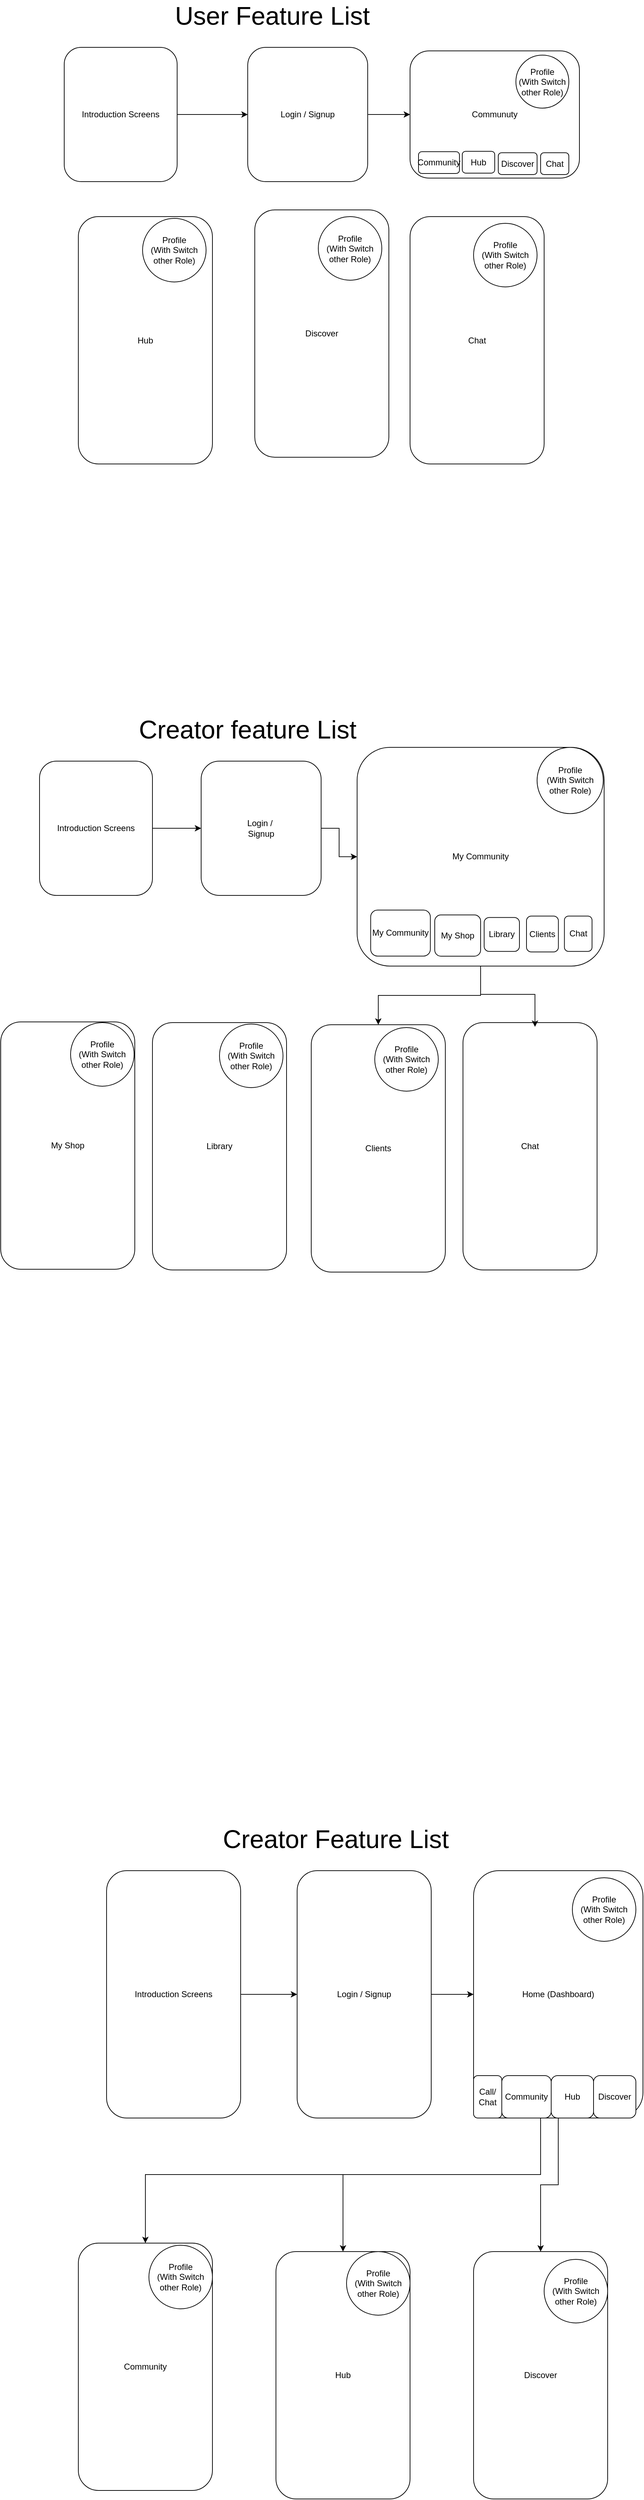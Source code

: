 <mxfile version="24.2.5" type="github">
  <diagram name="Page-1" id="b13H_3sS8UQXDrq0NdWF">
    <mxGraphModel dx="1584" dy="848" grid="1" gridSize="10" guides="1" tooltips="1" connect="1" arrows="1" fold="1" page="1" pageScale="1" pageWidth="850" pageHeight="1100" math="0" shadow="0">
      <root>
        <mxCell id="0" />
        <mxCell id="1" parent="0" />
        <mxCell id="gg7koDfm8abSmysJdb-q-20" value="" style="group" vertex="1" connectable="0" parent="1">
          <mxGeometry x="40" y="20" width="870" height="1793" as="geometry" />
        </mxCell>
        <mxCell id="gg7koDfm8abSmysJdb-q-18" value="" style="group" vertex="1" connectable="0" parent="gg7koDfm8abSmysJdb-q-20">
          <mxGeometry x="560" y="60" width="240" height="180" as="geometry" />
        </mxCell>
        <mxCell id="gg7koDfm8abSmysJdb-q-3" value="Communuty" style="rounded=1;whiteSpace=wrap;html=1;" vertex="1" parent="gg7koDfm8abSmysJdb-q-18">
          <mxGeometry y="5" width="240" height="180" as="geometry" />
        </mxCell>
        <mxCell id="gg7koDfm8abSmysJdb-q-12" value="Community" style="rounded=1;whiteSpace=wrap;html=1;" vertex="1" parent="gg7koDfm8abSmysJdb-q-18">
          <mxGeometry x="12" y="147.6" width="58" height="30.857" as="geometry" />
        </mxCell>
        <mxCell id="gg7koDfm8abSmysJdb-q-13" value="Hub" style="rounded=1;whiteSpace=wrap;html=1;" vertex="1" parent="gg7koDfm8abSmysJdb-q-18">
          <mxGeometry x="74" y="147.086" width="46" height="30.857" as="geometry" />
        </mxCell>
        <mxCell id="gg7koDfm8abSmysJdb-q-14" value="Discover" style="rounded=1;whiteSpace=wrap;html=1;" vertex="1" parent="gg7koDfm8abSmysJdb-q-18">
          <mxGeometry x="125" y="149.143" width="55" height="30.857" as="geometry" />
        </mxCell>
        <mxCell id="gg7koDfm8abSmysJdb-q-15" value="Profile&lt;div&gt;(With Switch other Role)&lt;/div&gt;" style="ellipse;whiteSpace=wrap;html=1;aspect=fixed;" vertex="1" parent="gg7koDfm8abSmysJdb-q-18">
          <mxGeometry x="150" y="11" width="75" height="75" as="geometry" />
        </mxCell>
        <mxCell id="gg7koDfm8abSmysJdb-q-16" value="&lt;span style=&quot;background-color: initial;&quot;&gt;Chat&lt;/span&gt;" style="rounded=1;whiteSpace=wrap;html=1;" vertex="1" parent="gg7koDfm8abSmysJdb-q-18">
          <mxGeometry x="185" y="149.143" width="40" height="30.857" as="geometry" />
        </mxCell>
        <mxCell id="gg7koDfm8abSmysJdb-q-49" value="" style="group" vertex="1" connectable="0" parent="gg7koDfm8abSmysJdb-q-20">
          <mxGeometry x="70" width="680" height="649.5" as="geometry" />
        </mxCell>
        <mxCell id="gg7koDfm8abSmysJdb-q-7" value="" style="edgeStyle=orthogonalEdgeStyle;rounded=0;orthogonalLoop=1;jettySize=auto;html=1;" edge="1" parent="gg7koDfm8abSmysJdb-q-49" source="gg7koDfm8abSmysJdb-q-1" target="gg7koDfm8abSmysJdb-q-2">
          <mxGeometry relative="1" as="geometry" />
        </mxCell>
        <mxCell id="gg7koDfm8abSmysJdb-q-1" value="Introduction Screens" style="rounded=1;whiteSpace=wrap;html=1;" vertex="1" parent="gg7koDfm8abSmysJdb-q-49">
          <mxGeometry y="60" width="160" height="190" as="geometry" />
        </mxCell>
        <mxCell id="gg7koDfm8abSmysJdb-q-8" value="" style="edgeStyle=orthogonalEdgeStyle;rounded=0;orthogonalLoop=1;jettySize=auto;html=1;" edge="1" parent="gg7koDfm8abSmysJdb-q-49" source="gg7koDfm8abSmysJdb-q-2" target="gg7koDfm8abSmysJdb-q-3">
          <mxGeometry relative="1" as="geometry" />
        </mxCell>
        <mxCell id="gg7koDfm8abSmysJdb-q-2" value="Login / Signup" style="rounded=1;whiteSpace=wrap;html=1;" vertex="1" parent="gg7koDfm8abSmysJdb-q-49">
          <mxGeometry x="260" y="60" width="170" height="190" as="geometry" />
        </mxCell>
        <mxCell id="gg7koDfm8abSmysJdb-q-5" value="Hub" style="rounded=1;whiteSpace=wrap;html=1;" vertex="1" parent="gg7koDfm8abSmysJdb-q-49">
          <mxGeometry x="20" y="299.5" width="190" height="350" as="geometry" />
        </mxCell>
        <mxCell id="gg7koDfm8abSmysJdb-q-6" value="Discover" style="rounded=1;whiteSpace=wrap;html=1;" vertex="1" parent="gg7koDfm8abSmysJdb-q-49">
          <mxGeometry x="270" y="290" width="190" height="350" as="geometry" />
        </mxCell>
        <mxCell id="gg7koDfm8abSmysJdb-q-17" value="&lt;font style=&quot;font-size: 36px;&quot;&gt;User Feature List&lt;/font&gt;" style="text;html=1;align=center;verticalAlign=middle;whiteSpace=wrap;rounded=0;" vertex="1" parent="gg7koDfm8abSmysJdb-q-49">
          <mxGeometry x="100" width="390" height="30" as="geometry" />
        </mxCell>
        <mxCell id="gg7koDfm8abSmysJdb-q-21" value="Profile&lt;div&gt;(With Switch other Role)&lt;/div&gt;" style="ellipse;whiteSpace=wrap;html=1;aspect=fixed;" vertex="1" parent="gg7koDfm8abSmysJdb-q-49">
          <mxGeometry x="360" y="299.5" width="90" height="90" as="geometry" />
        </mxCell>
        <mxCell id="gg7koDfm8abSmysJdb-q-22" value="Profile&lt;div&gt;(With Switch other Role)&lt;/div&gt;" style="ellipse;whiteSpace=wrap;html=1;aspect=fixed;" vertex="1" parent="gg7koDfm8abSmysJdb-q-49">
          <mxGeometry x="111" y="302" width="90" height="90" as="geometry" />
        </mxCell>
        <mxCell id="gg7koDfm8abSmysJdb-q-47" value="Chat" style="rounded=1;whiteSpace=wrap;html=1;" vertex="1" parent="gg7koDfm8abSmysJdb-q-49">
          <mxGeometry x="490" y="299.5" width="190" height="350" as="geometry" />
        </mxCell>
        <mxCell id="gg7koDfm8abSmysJdb-q-48" value="Profile&lt;div&gt;(With Switch other Role)&lt;/div&gt;" style="ellipse;whiteSpace=wrap;html=1;aspect=fixed;" vertex="1" parent="gg7koDfm8abSmysJdb-q-49">
          <mxGeometry x="580" y="309" width="90" height="90" as="geometry" />
        </mxCell>
        <mxCell id="gg7koDfm8abSmysJdb-q-56" value="Clients" style="rounded=1;whiteSpace=wrap;html=1;" vertex="1" parent="gg7koDfm8abSmysJdb-q-20">
          <mxGeometry x="420" y="1443" width="190" height="350" as="geometry" />
        </mxCell>
        <mxCell id="gg7koDfm8abSmysJdb-q-75" value="My Shop" style="rounded=1;whiteSpace=wrap;html=1;" vertex="1" parent="gg7koDfm8abSmysJdb-q-20">
          <mxGeometry x="-20" y="1439" width="190" height="350" as="geometry" />
        </mxCell>
        <mxCell id="gg7koDfm8abSmysJdb-q-24" value="" style="group" vertex="1" connectable="0" parent="1">
          <mxGeometry x="130" y="2600" width="800" height="949" as="geometry" />
        </mxCell>
        <mxCell id="gg7koDfm8abSmysJdb-q-25" value="" style="edgeStyle=orthogonalEdgeStyle;rounded=0;orthogonalLoop=1;jettySize=auto;html=1;" edge="1" parent="gg7koDfm8abSmysJdb-q-24" source="gg7koDfm8abSmysJdb-q-26" target="gg7koDfm8abSmysJdb-q-28">
          <mxGeometry relative="1" as="geometry" />
        </mxCell>
        <mxCell id="gg7koDfm8abSmysJdb-q-26" value="Introduction Screens" style="rounded=1;whiteSpace=wrap;html=1;" vertex="1" parent="gg7koDfm8abSmysJdb-q-24">
          <mxGeometry x="40" y="60" width="190" height="350" as="geometry" />
        </mxCell>
        <mxCell id="gg7koDfm8abSmysJdb-q-27" value="" style="edgeStyle=orthogonalEdgeStyle;rounded=0;orthogonalLoop=1;jettySize=auto;html=1;" edge="1" parent="gg7koDfm8abSmysJdb-q-24" source="gg7koDfm8abSmysJdb-q-28" target="gg7koDfm8abSmysJdb-q-37">
          <mxGeometry relative="1" as="geometry" />
        </mxCell>
        <mxCell id="gg7koDfm8abSmysJdb-q-28" value="Login / Signup" style="rounded=1;whiteSpace=wrap;html=1;" vertex="1" parent="gg7koDfm8abSmysJdb-q-24">
          <mxGeometry x="310" y="60" width="190" height="350" as="geometry" />
        </mxCell>
        <mxCell id="gg7koDfm8abSmysJdb-q-29" style="edgeStyle=orthogonalEdgeStyle;rounded=0;orthogonalLoop=1;jettySize=auto;html=1;entryX=0.5;entryY=0;entryDx=0;entryDy=0;" edge="1" parent="gg7koDfm8abSmysJdb-q-24" source="gg7koDfm8abSmysJdb-q-37" target="gg7koDfm8abSmysJdb-q-32">
          <mxGeometry relative="1" as="geometry">
            <Array as="points">
              <mxPoint x="655" y="490" />
              <mxPoint x="95" y="490" />
            </Array>
          </mxGeometry>
        </mxCell>
        <mxCell id="gg7koDfm8abSmysJdb-q-30" style="edgeStyle=orthogonalEdgeStyle;rounded=0;orthogonalLoop=1;jettySize=auto;html=1;" edge="1" parent="gg7koDfm8abSmysJdb-q-24" source="gg7koDfm8abSmysJdb-q-37" target="gg7koDfm8abSmysJdb-q-33">
          <mxGeometry relative="1" as="geometry">
            <Array as="points">
              <mxPoint x="655" y="490" />
              <mxPoint x="375" y="490" />
            </Array>
          </mxGeometry>
        </mxCell>
        <mxCell id="gg7koDfm8abSmysJdb-q-31" style="edgeStyle=orthogonalEdgeStyle;rounded=0;orthogonalLoop=1;jettySize=auto;html=1;" edge="1" parent="gg7koDfm8abSmysJdb-q-24" source="gg7koDfm8abSmysJdb-q-37" target="gg7koDfm8abSmysJdb-q-34">
          <mxGeometry relative="1" as="geometry" />
        </mxCell>
        <mxCell id="gg7koDfm8abSmysJdb-q-32" value="Community" style="rounded=1;whiteSpace=wrap;html=1;" vertex="1" parent="gg7koDfm8abSmysJdb-q-24">
          <mxGeometry y="587" width="190" height="350" as="geometry" />
        </mxCell>
        <mxCell id="gg7koDfm8abSmysJdb-q-33" value="Hub" style="rounded=1;whiteSpace=wrap;html=1;" vertex="1" parent="gg7koDfm8abSmysJdb-q-24">
          <mxGeometry x="280" y="599" width="190" height="350" as="geometry" />
        </mxCell>
        <mxCell id="gg7koDfm8abSmysJdb-q-34" value="Discover" style="rounded=1;whiteSpace=wrap;html=1;" vertex="1" parent="gg7koDfm8abSmysJdb-q-24">
          <mxGeometry x="560" y="599" width="190" height="350" as="geometry" />
        </mxCell>
        <mxCell id="gg7koDfm8abSmysJdb-q-35" value="&lt;font style=&quot;font-size: 36px;&quot;&gt;Creator Feature List&lt;/font&gt;" style="text;html=1;align=center;verticalAlign=middle;whiteSpace=wrap;rounded=0;" vertex="1" parent="gg7koDfm8abSmysJdb-q-24">
          <mxGeometry x="170" width="390" height="30" as="geometry" />
        </mxCell>
        <mxCell id="gg7koDfm8abSmysJdb-q-36" value="" style="group" vertex="1" connectable="0" parent="gg7koDfm8abSmysJdb-q-24">
          <mxGeometry x="560" y="60" width="240" height="350" as="geometry" />
        </mxCell>
        <mxCell id="gg7koDfm8abSmysJdb-q-37" value="Home (Dashboard)" style="rounded=1;whiteSpace=wrap;html=1;" vertex="1" parent="gg7koDfm8abSmysJdb-q-36">
          <mxGeometry width="240" height="350" as="geometry" />
        </mxCell>
        <mxCell id="gg7koDfm8abSmysJdb-q-38" value="Community" style="rounded=1;whiteSpace=wrap;html=1;" vertex="1" parent="gg7koDfm8abSmysJdb-q-36">
          <mxGeometry x="40" y="290" width="70" height="60" as="geometry" />
        </mxCell>
        <mxCell id="gg7koDfm8abSmysJdb-q-39" value="Hub" style="rounded=1;whiteSpace=wrap;html=1;" vertex="1" parent="gg7koDfm8abSmysJdb-q-36">
          <mxGeometry x="110" y="290" width="60" height="60" as="geometry" />
        </mxCell>
        <mxCell id="gg7koDfm8abSmysJdb-q-40" value="Discover" style="rounded=1;whiteSpace=wrap;html=1;" vertex="1" parent="gg7koDfm8abSmysJdb-q-36">
          <mxGeometry x="170" y="290" width="60" height="60" as="geometry" />
        </mxCell>
        <mxCell id="gg7koDfm8abSmysJdb-q-41" value="Profile&lt;div&gt;(With Switch other Role)&lt;/div&gt;" style="ellipse;whiteSpace=wrap;html=1;aspect=fixed;" vertex="1" parent="gg7koDfm8abSmysJdb-q-36">
          <mxGeometry x="140" y="10" width="90" height="90" as="geometry" />
        </mxCell>
        <mxCell id="gg7koDfm8abSmysJdb-q-42" value="Call/&lt;div&gt;Chat&lt;/div&gt;" style="rounded=1;whiteSpace=wrap;html=1;" vertex="1" parent="gg7koDfm8abSmysJdb-q-36">
          <mxGeometry y="290" width="40" height="60" as="geometry" />
        </mxCell>
        <mxCell id="gg7koDfm8abSmysJdb-q-43" value="Profile&lt;div&gt;(With Switch other Role)&lt;/div&gt;" style="ellipse;whiteSpace=wrap;html=1;aspect=fixed;" vertex="1" parent="gg7koDfm8abSmysJdb-q-24">
          <mxGeometry x="660" y="610" width="90" height="90" as="geometry" />
        </mxCell>
        <mxCell id="gg7koDfm8abSmysJdb-q-44" value="Profile&lt;div&gt;(With Switch other Role)&lt;/div&gt;" style="ellipse;whiteSpace=wrap;html=1;aspect=fixed;" vertex="1" parent="gg7koDfm8abSmysJdb-q-24">
          <mxGeometry x="380" y="599" width="90" height="90" as="geometry" />
        </mxCell>
        <mxCell id="gg7koDfm8abSmysJdb-q-45" value="Profile&lt;div&gt;(With Switch other Role)&lt;/div&gt;" style="ellipse;whiteSpace=wrap;html=1;aspect=fixed;" vertex="1" parent="gg7koDfm8abSmysJdb-q-24">
          <mxGeometry x="100" y="590" width="90" height="90" as="geometry" />
        </mxCell>
        <mxCell id="gg7koDfm8abSmysJdb-q-50" value="" style="group" vertex="1" connectable="0" parent="1">
          <mxGeometry x="75" y="1030" width="800" height="800" as="geometry" />
        </mxCell>
        <mxCell id="gg7koDfm8abSmysJdb-q-51" value="" style="edgeStyle=orthogonalEdgeStyle;rounded=0;orthogonalLoop=1;jettySize=auto;html=1;" edge="1" parent="gg7koDfm8abSmysJdb-q-50" source="gg7koDfm8abSmysJdb-q-52" target="gg7koDfm8abSmysJdb-q-54">
          <mxGeometry relative="1" as="geometry" />
        </mxCell>
        <mxCell id="gg7koDfm8abSmysJdb-q-52" value="Introduction Screens" style="rounded=1;whiteSpace=wrap;html=1;" vertex="1" parent="gg7koDfm8abSmysJdb-q-50">
          <mxGeometry y="60" width="160" height="190" as="geometry" />
        </mxCell>
        <mxCell id="gg7koDfm8abSmysJdb-q-53" value="" style="edgeStyle=orthogonalEdgeStyle;rounded=0;orthogonalLoop=1;jettySize=auto;html=1;" edge="1" parent="gg7koDfm8abSmysJdb-q-50" source="gg7koDfm8abSmysJdb-q-54">
          <mxGeometry relative="1" as="geometry" />
        </mxCell>
        <mxCell id="gg7koDfm8abSmysJdb-q-69" value="" style="edgeStyle=orthogonalEdgeStyle;rounded=0;orthogonalLoop=1;jettySize=auto;html=1;" edge="1" parent="gg7koDfm8abSmysJdb-q-50" source="gg7koDfm8abSmysJdb-q-54" target="gg7koDfm8abSmysJdb-q-63">
          <mxGeometry relative="1" as="geometry" />
        </mxCell>
        <mxCell id="gg7koDfm8abSmysJdb-q-54" value="Login /&amp;nbsp;&lt;div&gt;Signup&lt;/div&gt;" style="rounded=1;whiteSpace=wrap;html=1;" vertex="1" parent="gg7koDfm8abSmysJdb-q-50">
          <mxGeometry x="229" y="60" width="170" height="190" as="geometry" />
        </mxCell>
        <mxCell id="gg7koDfm8abSmysJdb-q-55" value="Library" style="rounded=1;whiteSpace=wrap;html=1;" vertex="1" parent="gg7koDfm8abSmysJdb-q-50">
          <mxGeometry x="160" y="430" width="190" height="350" as="geometry" />
        </mxCell>
        <mxCell id="gg7koDfm8abSmysJdb-q-57" value="&lt;font style=&quot;font-size: 36px;&quot;&gt;Creator feature List&lt;/font&gt;" style="text;html=1;align=center;verticalAlign=middle;whiteSpace=wrap;rounded=0;" vertex="1" parent="gg7koDfm8abSmysJdb-q-50">
          <mxGeometry x="100" width="390" height="30" as="geometry" />
        </mxCell>
        <mxCell id="gg7koDfm8abSmysJdb-q-59" value="Profile&lt;div&gt;(With Switch other Role)&lt;/div&gt;" style="ellipse;whiteSpace=wrap;html=1;aspect=fixed;" vertex="1" parent="gg7koDfm8abSmysJdb-q-50">
          <mxGeometry x="255" y="432" width="90" height="90" as="geometry" />
        </mxCell>
        <mxCell id="gg7koDfm8abSmysJdb-q-62" value="" style="group" vertex="1" connectable="0" parent="gg7koDfm8abSmysJdb-q-50">
          <mxGeometry x="450" y="30" width="350" height="380" as="geometry" />
        </mxCell>
        <mxCell id="gg7koDfm8abSmysJdb-q-63" value="My Community" style="rounded=1;whiteSpace=wrap;html=1;" vertex="1" parent="gg7koDfm8abSmysJdb-q-62">
          <mxGeometry y="10.56" width="350" height="309.44" as="geometry" />
        </mxCell>
        <mxCell id="gg7koDfm8abSmysJdb-q-64" value="My Community" style="rounded=1;whiteSpace=wrap;html=1;" vertex="1" parent="gg7koDfm8abSmysJdb-q-62">
          <mxGeometry x="19.208" y="240.74" width="84.583" height="65.143" as="geometry" />
        </mxCell>
        <mxCell id="gg7koDfm8abSmysJdb-q-65" value="My Shop" style="rounded=1;whiteSpace=wrap;html=1;" vertex="1" parent="gg7koDfm8abSmysJdb-q-62">
          <mxGeometry x="110" y="247.65" width="65" height="58.35" as="geometry" />
        </mxCell>
        <mxCell id="gg7koDfm8abSmysJdb-q-66" value="Clients" style="rounded=1;whiteSpace=wrap;html=1;" vertex="1" parent="gg7koDfm8abSmysJdb-q-62">
          <mxGeometry x="240" y="249.23" width="45.21" height="50.77" as="geometry" />
        </mxCell>
        <mxCell id="gg7koDfm8abSmysJdb-q-67" value="Profile&lt;div&gt;(With Switch other Role)&lt;/div&gt;" style="ellipse;whiteSpace=wrap;html=1;aspect=fixed;" vertex="1" parent="gg7koDfm8abSmysJdb-q-62">
          <mxGeometry x="255" y="10.56" width="93.75" height="93.75" as="geometry" />
        </mxCell>
        <mxCell id="gg7koDfm8abSmysJdb-q-68" value="&lt;span style=&quot;background-color: initial;&quot;&gt;Chat&lt;/span&gt;" style="rounded=1;whiteSpace=wrap;html=1;" vertex="1" parent="gg7koDfm8abSmysJdb-q-62">
          <mxGeometry x="293.75" y="249.23" width="39.12" height="50" as="geometry" />
        </mxCell>
        <mxCell id="gg7koDfm8abSmysJdb-q-74" value="Library" style="rounded=1;whiteSpace=wrap;html=1;" vertex="1" parent="gg7koDfm8abSmysJdb-q-62">
          <mxGeometry x="180" y="251.27" width="50" height="47.96" as="geometry" />
        </mxCell>
        <mxCell id="gg7koDfm8abSmysJdb-q-60" value="Chat" style="rounded=1;whiteSpace=wrap;html=1;" vertex="1" parent="gg7koDfm8abSmysJdb-q-50">
          <mxGeometry x="600" y="430" width="190" height="350" as="geometry" />
        </mxCell>
        <mxCell id="gg7koDfm8abSmysJdb-q-58" value="Profile&lt;div&gt;(With Switch other Role)&lt;/div&gt;" style="ellipse;whiteSpace=wrap;html=1;aspect=fixed;" vertex="1" parent="gg7koDfm8abSmysJdb-q-50">
          <mxGeometry x="475" y="437" width="90" height="90" as="geometry" />
        </mxCell>
        <mxCell id="gg7koDfm8abSmysJdb-q-73" style="edgeStyle=orthogonalEdgeStyle;rounded=0;orthogonalLoop=1;jettySize=auto;html=1;entryX=0.537;entryY=0.017;entryDx=0;entryDy=0;entryPerimeter=0;" edge="1" parent="gg7koDfm8abSmysJdb-q-50" source="gg7koDfm8abSmysJdb-q-63" target="gg7koDfm8abSmysJdb-q-60">
          <mxGeometry relative="1" as="geometry" />
        </mxCell>
        <mxCell id="gg7koDfm8abSmysJdb-q-76" value="Profile&lt;div&gt;(With Switch other Role)&lt;/div&gt;" style="ellipse;whiteSpace=wrap;html=1;aspect=fixed;" vertex="1" parent="gg7koDfm8abSmysJdb-q-50">
          <mxGeometry x="44" y="430" width="90" height="90" as="geometry" />
        </mxCell>
        <mxCell id="gg7koDfm8abSmysJdb-q-72" style="edgeStyle=orthogonalEdgeStyle;rounded=0;orthogonalLoop=1;jettySize=auto;html=1;" edge="1" parent="1" source="gg7koDfm8abSmysJdb-q-63" target="gg7koDfm8abSmysJdb-q-56">
          <mxGeometry relative="1" as="geometry" />
        </mxCell>
      </root>
    </mxGraphModel>
  </diagram>
</mxfile>
